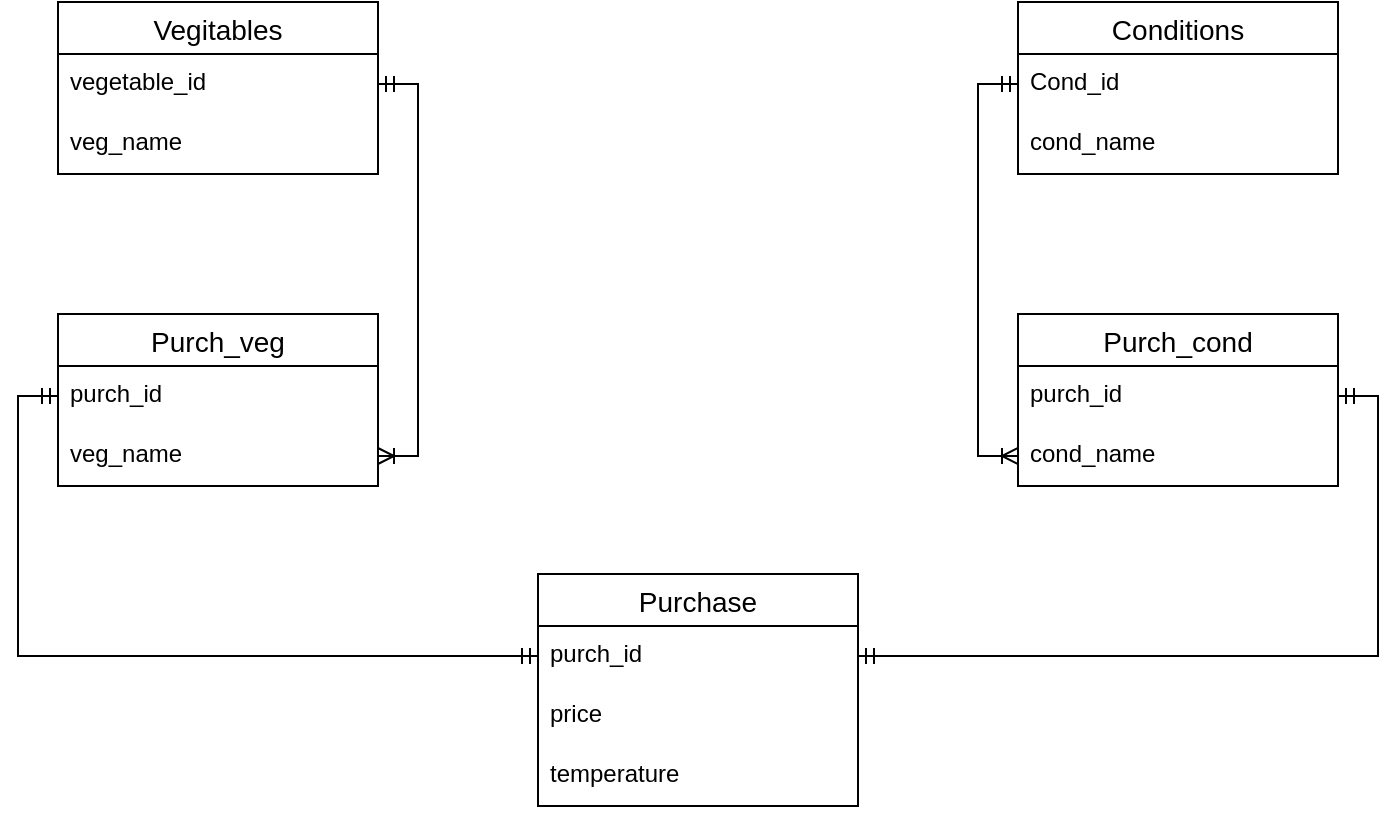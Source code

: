 <mxfile version="15.5.1" type="device"><diagram id="5obtWjYphZhVCIXndEB8" name="Page-1"><mxGraphModel dx="1038" dy="583" grid="1" gridSize="10" guides="1" tooltips="1" connect="1" arrows="1" fold="1" page="1" pageScale="1" pageWidth="827" pageHeight="1169" math="0" shadow="0"><root><mxCell id="0"/><mxCell id="1" parent="0"/><mxCell id="QJDUFRG9l2Iy9LtO-UBP-1" value="Vegitables" style="swimlane;fontStyle=0;childLayout=stackLayout;horizontal=1;startSize=26;horizontalStack=0;resizeParent=1;resizeParentMax=0;resizeLast=0;collapsible=1;marginBottom=0;align=center;fontSize=14;" vertex="1" parent="1"><mxGeometry x="110" y="30" width="160" height="86" as="geometry"/></mxCell><mxCell id="QJDUFRG9l2Iy9LtO-UBP-2" value="vegetable_id" style="text;strokeColor=none;fillColor=none;spacingLeft=4;spacingRight=4;overflow=hidden;rotatable=0;points=[[0,0.5],[1,0.5]];portConstraint=eastwest;fontSize=12;" vertex="1" parent="QJDUFRG9l2Iy9LtO-UBP-1"><mxGeometry y="26" width="160" height="30" as="geometry"/></mxCell><mxCell id="QJDUFRG9l2Iy9LtO-UBP-3" value="veg_name" style="text;strokeColor=none;fillColor=none;spacingLeft=4;spacingRight=4;overflow=hidden;rotatable=0;points=[[0,0.5],[1,0.5]];portConstraint=eastwest;fontSize=12;" vertex="1" parent="QJDUFRG9l2Iy9LtO-UBP-1"><mxGeometry y="56" width="160" height="30" as="geometry"/></mxCell><mxCell id="QJDUFRG9l2Iy9LtO-UBP-5" value="Conditions" style="swimlane;fontStyle=0;childLayout=stackLayout;horizontal=1;startSize=26;horizontalStack=0;resizeParent=1;resizeParentMax=0;resizeLast=0;collapsible=1;marginBottom=0;align=center;fontSize=14;" vertex="1" parent="1"><mxGeometry x="590" y="30" width="160" height="86" as="geometry"/></mxCell><mxCell id="QJDUFRG9l2Iy9LtO-UBP-6" value="Cond_id" style="text;strokeColor=none;fillColor=none;spacingLeft=4;spacingRight=4;overflow=hidden;rotatable=0;points=[[0,0.5],[1,0.5]];portConstraint=eastwest;fontSize=12;" vertex="1" parent="QJDUFRG9l2Iy9LtO-UBP-5"><mxGeometry y="26" width="160" height="30" as="geometry"/></mxCell><mxCell id="QJDUFRG9l2Iy9LtO-UBP-7" value="cond_name" style="text;strokeColor=none;fillColor=none;spacingLeft=4;spacingRight=4;overflow=hidden;rotatable=0;points=[[0,0.5],[1,0.5]];portConstraint=eastwest;fontSize=12;" vertex="1" parent="QJDUFRG9l2Iy9LtO-UBP-5"><mxGeometry y="56" width="160" height="30" as="geometry"/></mxCell><mxCell id="QJDUFRG9l2Iy9LtO-UBP-9" value="Purch_veg" style="swimlane;fontStyle=0;childLayout=stackLayout;horizontal=1;startSize=26;horizontalStack=0;resizeParent=1;resizeParentMax=0;resizeLast=0;collapsible=1;marginBottom=0;align=center;fontSize=14;" vertex="1" parent="1"><mxGeometry x="110" y="186" width="160" height="86" as="geometry"/></mxCell><mxCell id="QJDUFRG9l2Iy9LtO-UBP-10" value="purch_id" style="text;strokeColor=none;fillColor=none;spacingLeft=4;spacingRight=4;overflow=hidden;rotatable=0;points=[[0,0.5],[1,0.5]];portConstraint=eastwest;fontSize=12;" vertex="1" parent="QJDUFRG9l2Iy9LtO-UBP-9"><mxGeometry y="26" width="160" height="30" as="geometry"/></mxCell><mxCell id="QJDUFRG9l2Iy9LtO-UBP-11" value="veg_name" style="text;strokeColor=none;fillColor=none;spacingLeft=4;spacingRight=4;overflow=hidden;rotatable=0;points=[[0,0.5],[1,0.5]];portConstraint=eastwest;fontSize=12;" vertex="1" parent="QJDUFRG9l2Iy9LtO-UBP-9"><mxGeometry y="56" width="160" height="30" as="geometry"/></mxCell><mxCell id="QJDUFRG9l2Iy9LtO-UBP-13" value="Purchase" style="swimlane;fontStyle=0;childLayout=stackLayout;horizontal=1;startSize=26;horizontalStack=0;resizeParent=1;resizeParentMax=0;resizeLast=0;collapsible=1;marginBottom=0;align=center;fontSize=14;" vertex="1" parent="1"><mxGeometry x="350" y="316" width="160" height="116" as="geometry"/></mxCell><mxCell id="QJDUFRG9l2Iy9LtO-UBP-14" value="purch_id" style="text;strokeColor=none;fillColor=none;spacingLeft=4;spacingRight=4;overflow=hidden;rotatable=0;points=[[0,0.5],[1,0.5]];portConstraint=eastwest;fontSize=12;" vertex="1" parent="QJDUFRG9l2Iy9LtO-UBP-13"><mxGeometry y="26" width="160" height="30" as="geometry"/></mxCell><mxCell id="QJDUFRG9l2Iy9LtO-UBP-15" value="price" style="text;strokeColor=none;fillColor=none;spacingLeft=4;spacingRight=4;overflow=hidden;rotatable=0;points=[[0,0.5],[1,0.5]];portConstraint=eastwest;fontSize=12;" vertex="1" parent="QJDUFRG9l2Iy9LtO-UBP-13"><mxGeometry y="56" width="160" height="30" as="geometry"/></mxCell><mxCell id="QJDUFRG9l2Iy9LtO-UBP-16" value="temperature&#10;" style="text;strokeColor=none;fillColor=none;spacingLeft=4;spacingRight=4;overflow=hidden;rotatable=0;points=[[0,0.5],[1,0.5]];portConstraint=eastwest;fontSize=12;" vertex="1" parent="QJDUFRG9l2Iy9LtO-UBP-13"><mxGeometry y="86" width="160" height="30" as="geometry"/></mxCell><mxCell id="QJDUFRG9l2Iy9LtO-UBP-17" value="Purch_cond" style="swimlane;fontStyle=0;childLayout=stackLayout;horizontal=1;startSize=26;horizontalStack=0;resizeParent=1;resizeParentMax=0;resizeLast=0;collapsible=1;marginBottom=0;align=center;fontSize=14;" vertex="1" parent="1"><mxGeometry x="590" y="186" width="160" height="86" as="geometry"/></mxCell><mxCell id="QJDUFRG9l2Iy9LtO-UBP-18" value="purch_id" style="text;strokeColor=none;fillColor=none;spacingLeft=4;spacingRight=4;overflow=hidden;rotatable=0;points=[[0,0.5],[1,0.5]];portConstraint=eastwest;fontSize=12;" vertex="1" parent="QJDUFRG9l2Iy9LtO-UBP-17"><mxGeometry y="26" width="160" height="30" as="geometry"/></mxCell><mxCell id="QJDUFRG9l2Iy9LtO-UBP-19" value="cond_name" style="text;strokeColor=none;fillColor=none;spacingLeft=4;spacingRight=4;overflow=hidden;rotatable=0;points=[[0,0.5],[1,0.5]];portConstraint=eastwest;fontSize=12;" vertex="1" parent="QJDUFRG9l2Iy9LtO-UBP-17"><mxGeometry y="56" width="160" height="30" as="geometry"/></mxCell><mxCell id="QJDUFRG9l2Iy9LtO-UBP-30" style="edgeStyle=orthogonalEdgeStyle;rounded=0;orthogonalLoop=1;jettySize=auto;html=1;exitX=0;exitY=0.5;exitDx=0;exitDy=0;entryX=0;entryY=0.5;entryDx=0;entryDy=0;endArrow=ERmandOne;endFill=0;startArrow=ERmandOne;startFill=0;" edge="1" parent="1" source="QJDUFRG9l2Iy9LtO-UBP-14" target="QJDUFRG9l2Iy9LtO-UBP-10"><mxGeometry relative="1" as="geometry"/></mxCell><mxCell id="QJDUFRG9l2Iy9LtO-UBP-32" style="edgeStyle=orthogonalEdgeStyle;rounded=0;orthogonalLoop=1;jettySize=auto;html=1;exitX=1;exitY=0.5;exitDx=0;exitDy=0;entryX=1;entryY=0.5;entryDx=0;entryDy=0;startArrow=ERmandOne;startFill=0;endArrow=ERmandOne;endFill=0;" edge="1" parent="1" source="QJDUFRG9l2Iy9LtO-UBP-18" target="QJDUFRG9l2Iy9LtO-UBP-14"><mxGeometry relative="1" as="geometry"/></mxCell><mxCell id="QJDUFRG9l2Iy9LtO-UBP-33" style="edgeStyle=orthogonalEdgeStyle;rounded=0;orthogonalLoop=1;jettySize=auto;html=1;exitX=0;exitY=0.5;exitDx=0;exitDy=0;entryX=0;entryY=0.5;entryDx=0;entryDy=0;startArrow=ERmandOne;startFill=0;endArrow=ERoneToMany;endFill=0;" edge="1" parent="1" source="QJDUFRG9l2Iy9LtO-UBP-6" target="QJDUFRG9l2Iy9LtO-UBP-19"><mxGeometry relative="1" as="geometry"/></mxCell><mxCell id="QJDUFRG9l2Iy9LtO-UBP-35" style="edgeStyle=orthogonalEdgeStyle;rounded=0;orthogonalLoop=1;jettySize=auto;html=1;exitX=1;exitY=0.5;exitDx=0;exitDy=0;entryX=1;entryY=0.5;entryDx=0;entryDy=0;startArrow=ERmandOne;startFill=0;endArrow=ERoneToMany;endFill=0;" edge="1" parent="1" source="QJDUFRG9l2Iy9LtO-UBP-2" target="QJDUFRG9l2Iy9LtO-UBP-11"><mxGeometry relative="1" as="geometry"/></mxCell></root></mxGraphModel></diagram></mxfile>